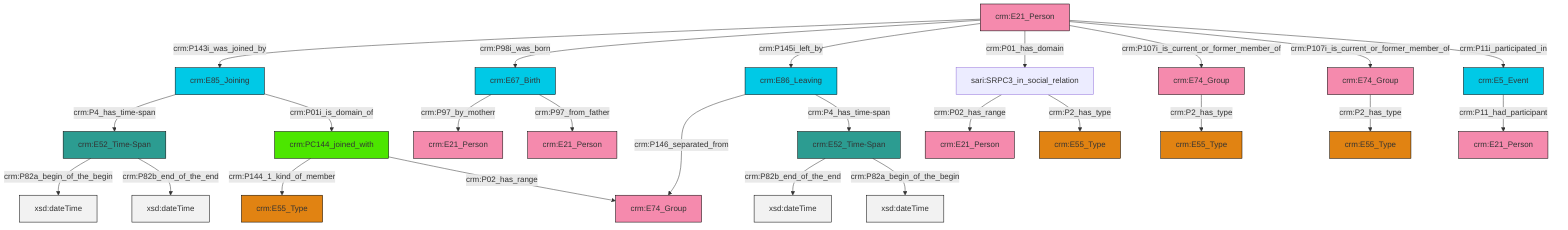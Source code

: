 graph TD
classDef Literal fill:#f2f2f2,stroke:#000000;
classDef CRM_Entity fill:#FFFFFF,stroke:#000000;
classDef Temporal_Entity fill:#00C9E6, stroke:#000000;
classDef Type fill:#E18312, stroke:#000000;
classDef Time-Span fill:#2C9C91, stroke:#000000;
classDef Appellation fill:#FFEB7F, stroke:#000000;
classDef Place fill:#008836, stroke:#000000;
classDef Persistent_Item fill:#B266B2, stroke:#000000;
classDef Conceptual_Object fill:#FFD700, stroke:#000000;
classDef Physical_Thing fill:#D2B48C, stroke:#000000;
classDef Actor fill:#f58aad, stroke:#000000;
classDef PC_Classes fill:#4ce600, stroke:#000000;
classDef Multi fill:#cccccc,stroke:#000000;

0["crm:E86_Leaving"]:::Temporal_Entity -->|crm:P146_separated_from| 1["crm:E74_Group"]:::Actor
2["crm:E74_Group"]:::Actor -->|crm:P2_has_type| 3["crm:E55_Type"]:::Type
11["crm:E21_Person"]:::Actor -->|crm:P143i_was_joined_by| 12["crm:E85_Joining"]:::Temporal_Entity
12["crm:E85_Joining"]:::Temporal_Entity -->|crm:P4_has_time-span| 13["crm:E52_Time-Span"]:::Time-Span
0["crm:E86_Leaving"]:::Temporal_Entity -->|crm:P4_has_time-span| 14["crm:E52_Time-Span"]:::Time-Span
15["crm:E67_Birth"]:::Temporal_Entity -->|crm:P97_by_motherr| 16["crm:E21_Person"]:::Actor
11["crm:E21_Person"]:::Actor -->|crm:P98i_was_born| 15["crm:E67_Birth"]:::Temporal_Entity
11["crm:E21_Person"]:::Actor -->|crm:P145i_left_by| 0["crm:E86_Leaving"]:::Temporal_Entity
19["crm:PC144_joined_with"]:::PC_Classes -->|crm:P144_1_kind_of_member| 20["crm:E55_Type"]:::Type
13["crm:E52_Time-Span"]:::Time-Span -->|crm:P82a_begin_of_the_begin| 23[xsd:dateTime]:::Literal
11["crm:E21_Person"]:::Actor -->|crm:P01_has_domain| 26["sari:SRPC3_in_social_relation"]:::Default
11["crm:E21_Person"]:::Actor -->|crm:P107i_is_current_or_former_member_of| 2["crm:E74_Group"]:::Actor
12["crm:E85_Joining"]:::Temporal_Entity -->|crm:P01i_is_domain_of| 19["crm:PC144_joined_with"]:::PC_Classes
5["crm:E5_Event"]:::Temporal_Entity -->|crm:P11_had_participant| 9["crm:E21_Person"]:::Actor
19["crm:PC144_joined_with"]:::PC_Classes -->|crm:P02_has_range| 1["crm:E74_Group"]:::Actor
14["crm:E52_Time-Span"]:::Time-Span -->|crm:P82b_end_of_the_end| 34[xsd:dateTime]:::Literal
15["crm:E67_Birth"]:::Temporal_Entity -->|crm:P97_from_father| 35["crm:E21_Person"]:::Actor
26["sari:SRPC3_in_social_relation"]:::Default -->|crm:P02_has_range| 37["crm:E21_Person"]:::Actor
27["crm:E74_Group"]:::Actor -->|crm:P2_has_type| 7["crm:E55_Type"]:::Type
26["sari:SRPC3_in_social_relation"]:::Default -->|crm:P2_has_type| 39["crm:E55_Type"]:::Type
14["crm:E52_Time-Span"]:::Time-Span -->|crm:P82a_begin_of_the_begin| 41[xsd:dateTime]:::Literal
11["crm:E21_Person"]:::Actor -->|crm:P107i_is_current_or_former_member_of| 27["crm:E74_Group"]:::Actor
13["crm:E52_Time-Span"]:::Time-Span -->|crm:P82b_end_of_the_end| 45[xsd:dateTime]:::Literal
11["crm:E21_Person"]:::Actor -->|crm:P11i_participated_in| 5["crm:E5_Event"]:::Temporal_Entity